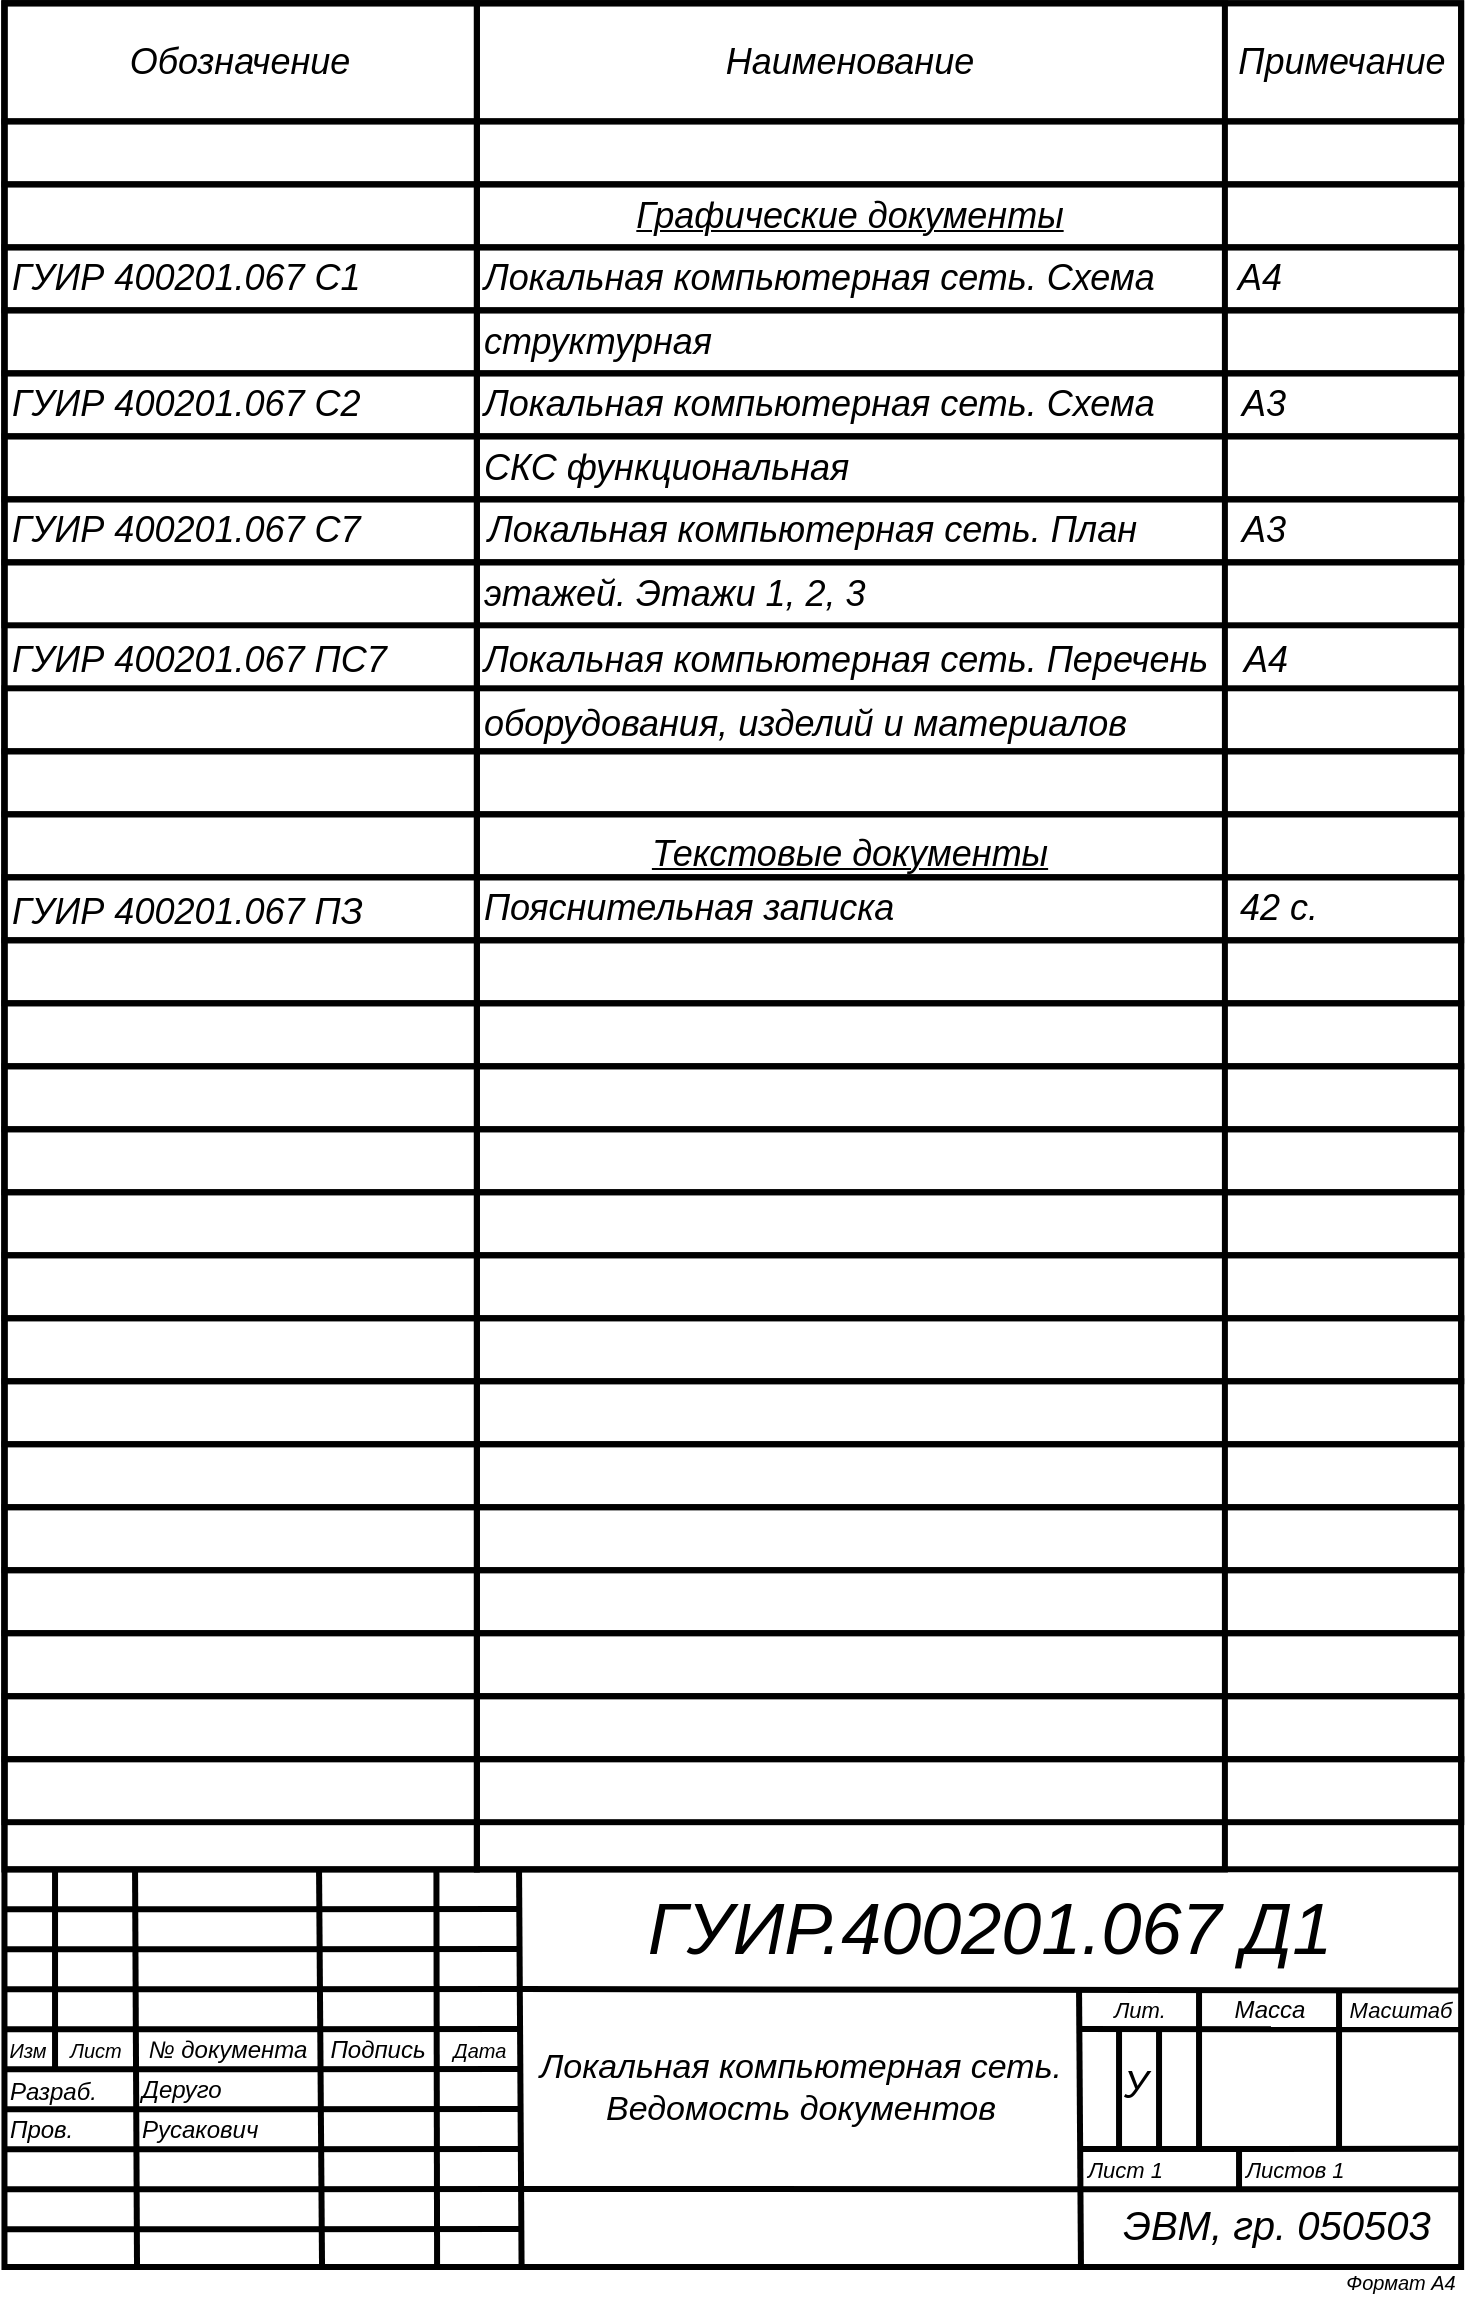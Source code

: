 <mxfile version="13.9.9" type="device"><diagram name="Страница-1" id="9ZK7H20Buo-pky_GDX6x"><mxGraphModel dx="1551" dy="1337" grid="1" gridSize="3.937" guides="1" tooltips="1" connect="1" arrows="1" fold="1" page="1" pageScale="1" pageWidth="827" pageHeight="1169" math="0" shadow="0"><root><mxCell id="0"/><mxCell id="1" parent="0"/><mxCell id="XLNaXWhAVcn3HcXi8B0T-94" value="" style="rounded=0;whiteSpace=wrap;html=1;fillColor=none;strokeWidth=3;" parent="1" vertex="1"><mxGeometry x="77.22" y="19.62" width="236.22" height="933.13" as="geometry"/></mxCell><mxCell id="XLNaXWhAVcn3HcXi8B0T-95" value="" style="rounded=0;whiteSpace=wrap;html=1;fillColor=none;strokeWidth=3;" parent="1" vertex="1"><mxGeometry x="313.437" y="19.617" width="374.015" height="933.13" as="geometry"/></mxCell><mxCell id="CmE3m-4nnNx_mhcRcaip-64" value="" style="rounded=0;whiteSpace=wrap;html=1;strokeWidth=3;fillColor=none;container=0;" parent="1" vertex="1"><mxGeometry x="77.23" y="19.62" width="728.34" height="1131.88" as="geometry"/></mxCell><mxCell id="CmE3m-4nnNx_mhcRcaip-65" style="vsdxID=165;edgeStyle=none;startArrow=none;endArrow=none;startSize=5;endSize=5;strokeWidth=3;strokeColor=#000000;spacingTop=-1;spacingBottom=-1;spacingLeft=-1;spacingRight=-1;verticalAlign=middle;html=1;labelBackgroundColor=#ffffff;rounded=0;" parent="1" edge="1"><mxGeometry relative="1" as="geometry"><Array as="points"/><mxPoint x="102.52" y="952.52" as="sourcePoint"/><mxPoint x="102.52" y="1052.52" as="targetPoint"/></mxGeometry></mxCell><mxCell id="CmE3m-4nnNx_mhcRcaip-66" style="vsdxID=163;edgeStyle=none;startArrow=none;endArrow=none;startSize=5;endSize=5;strokeColor=#000000;spacingTop=-1;spacingBottom=-1;spacingLeft=-1;spacingRight=-1;verticalAlign=middle;html=1;labelBackgroundColor=#ffffff;rounded=0;strokeWidth=3;" parent="1" edge="1"><mxGeometry relative="1" as="geometry"><mxPoint as="offset"/><Array as="points"/><mxPoint x="76.79" y="1132.64" as="sourcePoint"/><mxPoint x="334.52" y="1132.52" as="targetPoint"/></mxGeometry></mxCell><mxCell id="CmE3m-4nnNx_mhcRcaip-67" style="vsdxID=162;edgeStyle=none;startArrow=none;endArrow=none;startSize=5;endSize=5;strokeColor=#000000;spacingTop=-1;spacingBottom=-1;spacingLeft=-1;spacingRight=-1;verticalAlign=middle;html=1;labelBackgroundColor=#ffffff;rounded=0;strokeWidth=3;" parent="1" edge="1"><mxGeometry relative="1" as="geometry"><mxPoint as="offset"/><Array as="points"/><mxPoint x="76.79" y="1112.64" as="sourcePoint"/><mxPoint x="335.52" y="1112.52" as="targetPoint"/></mxGeometry></mxCell><mxCell id="CmE3m-4nnNx_mhcRcaip-68" style="vsdxID=161;edgeStyle=none;startArrow=none;endArrow=none;startSize=5;endSize=5;strokeColor=#000000;spacingTop=-1;spacingBottom=-1;spacingLeft=-1;spacingRight=-1;verticalAlign=middle;html=1;labelBackgroundColor=#ffffff;rounded=0;strokeWidth=3;" parent="1" edge="1"><mxGeometry relative="1" as="geometry"><mxPoint as="offset"/><Array as="points"/><mxPoint x="76.79" y="1092.64" as="sourcePoint"/><mxPoint x="334.52" y="1092.52" as="targetPoint"/></mxGeometry></mxCell><mxCell id="CmE3m-4nnNx_mhcRcaip-69" style="vsdxID=160;edgeStyle=none;startArrow=none;endArrow=none;startSize=5;endSize=5;strokeColor=#000000;spacingTop=-1;spacingBottom=-1;spacingLeft=-1;spacingRight=-1;verticalAlign=middle;html=1;labelBackgroundColor=#ffffff;rounded=0;strokeWidth=3;" parent="1" edge="1"><mxGeometry relative="1" as="geometry"><mxPoint as="offset"/><Array as="points"/><mxPoint x="76.79" y="1072.64" as="sourcePoint"/><mxPoint x="334.52" y="1072.52" as="targetPoint"/></mxGeometry></mxCell><mxCell id="CmE3m-4nnNx_mhcRcaip-70" style="vsdxID=159;edgeStyle=none;startArrow=none;endArrow=none;startSize=5;endSize=5;strokeWidth=3;strokeColor=#000000;spacingTop=-1;spacingBottom=-1;spacingLeft=-1;spacingRight=-1;verticalAlign=middle;html=1;labelBackgroundColor=#ffffff;rounded=0;" parent="1" edge="1"><mxGeometry relative="1" as="geometry"><mxPoint as="offset"/><Array as="points"/><mxPoint x="76.79" y="1052.64" as="sourcePoint"/><mxPoint x="334.52" y="1052.52" as="targetPoint"/></mxGeometry></mxCell><mxCell id="CmE3m-4nnNx_mhcRcaip-71" style="vsdxID=158;edgeStyle=none;startArrow=none;endArrow=none;startSize=5;endSize=5;strokeWidth=3;strokeColor=#000000;spacingTop=-1;spacingBottom=-1;spacingLeft=-1;spacingRight=-1;verticalAlign=middle;html=1;labelBackgroundColor=#ffffff;rounded=0;" parent="1" edge="1"><mxGeometry relative="1" as="geometry"><mxPoint as="offset"/><Array as="points"/><mxPoint x="76.79" y="1032.64" as="sourcePoint"/><mxPoint x="334.52" y="1032.52" as="targetPoint"/></mxGeometry></mxCell><mxCell id="CmE3m-4nnNx_mhcRcaip-72" style="vsdxID=157;edgeStyle=none;startArrow=none;endArrow=none;startSize=5;endSize=5;strokeColor=#000000;spacingTop=-1;spacingBottom=-1;spacingLeft=-1;spacingRight=-1;verticalAlign=middle;html=1;labelBackgroundColor=#ffffff;rounded=0;strokeWidth=3;" parent="1" edge="1"><mxGeometry relative="1" as="geometry"><mxPoint as="offset"/><Array as="points"/><mxPoint x="76.79" y="1012.64" as="sourcePoint"/><mxPoint x="334.52" y="1012.52" as="targetPoint"/></mxGeometry></mxCell><mxCell id="CmE3m-4nnNx_mhcRcaip-73" style="vsdxID=156;edgeStyle=none;startArrow=none;endArrow=none;startSize=5;endSize=5;strokeColor=#000000;spacingTop=-1;spacingBottom=-1;spacingLeft=-1;spacingRight=-1;verticalAlign=middle;html=1;labelBackgroundColor=#ffffff;rounded=0;strokeWidth=3;" parent="1" edge="1"><mxGeometry relative="1" as="geometry"><mxPoint as="offset"/><Array as="points"/><mxPoint x="76.79" y="992.64" as="sourcePoint"/><mxPoint x="334.52" y="992.52" as="targetPoint"/></mxGeometry></mxCell><mxCell id="CmE3m-4nnNx_mhcRcaip-74" style="vsdxID=155;edgeStyle=none;startArrow=none;endArrow=none;startSize=5;endSize=5;strokeColor=#000000;spacingTop=-1;spacingBottom=-1;spacingLeft=-1;spacingRight=-1;verticalAlign=middle;html=1;labelBackgroundColor=#ffffff;rounded=0;strokeWidth=3;" parent="1" edge="1"><mxGeometry relative="1" as="geometry"><mxPoint as="offset"/><Array as="points"/><mxPoint x="76.79" y="972.64" as="sourcePoint"/><mxPoint x="334.52" y="972.52" as="targetPoint"/></mxGeometry></mxCell><mxCell id="CmE3m-4nnNx_mhcRcaip-75" style="vsdxID=154;edgeStyle=none;startArrow=none;endArrow=none;startSize=5;endSize=5;strokeWidth=3;strokeColor=#000000;spacingTop=-1;spacingBottom=-1;spacingLeft=-1;spacingRight=-1;verticalAlign=middle;html=1;labelBackgroundColor=#ffffff;rounded=0;entryX=0.091;entryY=1;entryDx=0;entryDy=0;entryPerimeter=0;" parent="1" target="CmE3m-4nnNx_mhcRcaip-64" edge="1"><mxGeometry relative="1" as="geometry"><Array as="points"/><mxPoint x="142.52" y="952.52" as="sourcePoint"/><mxPoint x="142.79" y="1157.64" as="targetPoint"/></mxGeometry></mxCell><mxCell id="CmE3m-4nnNx_mhcRcaip-76" style="vsdxID=153;edgeStyle=none;startArrow=none;endArrow=none;startSize=5;endSize=5;strokeWidth=3;strokeColor=#000000;spacingTop=-1;spacingBottom=-1;spacingLeft=-1;spacingRight=-1;verticalAlign=middle;html=1;labelBackgroundColor=#ffffff;rounded=0;entryX=0.218;entryY=0.999;entryDx=0;entryDy=0;entryPerimeter=0;" parent="1" target="CmE3m-4nnNx_mhcRcaip-64" edge="1"><mxGeometry relative="1" as="geometry"><Array as="points"/><mxPoint x="234.52" y="952.52" as="sourcePoint"/><mxPoint x="234.79" y="1154.64" as="targetPoint"/></mxGeometry></mxCell><mxCell id="CmE3m-4nnNx_mhcRcaip-77" style="vsdxID=152;edgeStyle=none;startArrow=none;endArrow=none;startSize=5;endSize=5;strokeWidth=3;strokeColor=#000000;spacingTop=-1;spacingBottom=-1;spacingLeft=-1;spacingRight=-1;verticalAlign=middle;html=1;labelBackgroundColor=#ffffff;rounded=0;entryX=0.297;entryY=1;entryDx=0;entryDy=0;entryPerimeter=0;" parent="1" target="CmE3m-4nnNx_mhcRcaip-64" edge="1"><mxGeometry relative="1" as="geometry"><Array as="points"/><mxPoint x="293.2" y="952.52" as="sourcePoint"/><mxPoint x="292.79" y="1157.64" as="targetPoint"/></mxGeometry></mxCell><mxCell id="CmE3m-4nnNx_mhcRcaip-78" style="vsdxID=151;edgeStyle=none;startArrow=none;endArrow=none;startSize=5;endSize=5;strokeWidth=3;strokeColor=#000000;spacingTop=-1;spacingBottom=-1;spacingLeft=-1;spacingRight=-1;verticalAlign=middle;html=1;labelBackgroundColor=#ffffff;rounded=0;" parent="1" edge="1"><mxGeometry relative="1" as="geometry"><Array as="points"/><mxPoint x="744.52" y="1012.52" as="sourcePoint"/><mxPoint x="744.52" y="1092.52" as="targetPoint"/></mxGeometry></mxCell><mxCell id="CmE3m-4nnNx_mhcRcaip-79" style="vsdxID=150;edgeStyle=none;startArrow=none;endArrow=none;startSize=5;endSize=5;strokeWidth=3;strokeColor=#000000;spacingTop=-1;spacingBottom=-1;spacingLeft=-1;spacingRight=-1;verticalAlign=middle;html=1;labelBackgroundColor=#ffffff;rounded=0;" parent="1" edge="1"><mxGeometry relative="1" as="geometry"><Array as="points"/><mxPoint x="694.52" y="1092.52" as="sourcePoint"/><mxPoint x="694.52" y="1112.52" as="targetPoint"/></mxGeometry></mxCell><mxCell id="CmE3m-4nnNx_mhcRcaip-80" style="vsdxID=149;edgeStyle=none;startArrow=none;endArrow=none;startSize=5;endSize=5;strokeColor=#000000;spacingTop=-1;spacingBottom=-1;spacingLeft=-1;spacingRight=-1;verticalAlign=middle;html=1;labelBackgroundColor=#ffffff;rounded=0;strokeWidth=3;" parent="1" edge="1"><mxGeometry relative="1" as="geometry"><Array as="points"/><mxPoint x="654.52" y="1032.52" as="sourcePoint"/><mxPoint x="654.52" y="1092.52" as="targetPoint"/></mxGeometry></mxCell><mxCell id="CmE3m-4nnNx_mhcRcaip-81" style="vsdxID=148;edgeStyle=none;startArrow=none;endArrow=none;startSize=5;endSize=5;strokeColor=#000000;spacingTop=-1;spacingBottom=-1;spacingLeft=-1;spacingRight=-1;verticalAlign=middle;html=1;labelBackgroundColor=#ffffff;rounded=0;strokeWidth=3;" parent="1" edge="1"><mxGeometry relative="1" as="geometry"><Array as="points"/><mxPoint x="634.52" y="1032.52" as="sourcePoint"/><mxPoint x="634.52" y="1092.52" as="targetPoint"/></mxGeometry></mxCell><mxCell id="CmE3m-4nnNx_mhcRcaip-82" style="vsdxID=147;edgeStyle=none;startArrow=none;endArrow=none;startSize=5;endSize=5;strokeWidth=3;strokeColor=#000000;spacingTop=-1;spacingBottom=-1;spacingLeft=-1;spacingRight=-1;verticalAlign=middle;html=1;labelBackgroundColor=#ffffff;rounded=0;" parent="1" edge="1"><mxGeometry relative="1" as="geometry"><Array as="points"/><mxPoint x="674.52" y="1012.52" as="sourcePoint"/><mxPoint x="674.52" y="1092.52" as="targetPoint"/></mxGeometry></mxCell><mxCell id="CmE3m-4nnNx_mhcRcaip-83" style="vsdxID=146;edgeStyle=none;startArrow=none;endArrow=none;startSize=5;endSize=5;strokeWidth=3;strokeColor=#000000;spacingTop=-1;spacingBottom=-1;spacingLeft=-1;spacingRight=-1;verticalAlign=middle;html=1;labelBackgroundColor=#ffffff;rounded=0;entryX=0.929;entryY=-0.131;entryDx=0;entryDy=0;entryPerimeter=0;" parent="1" target="CmE3m-4nnNx_mhcRcaip-98" edge="1"><mxGeometry relative="1" as="geometry"><mxPoint as="offset"/><Array as="points"/><mxPoint x="614.52" y="1092.52" as="sourcePoint"/><mxPoint x="814.52" y="1092.52" as="targetPoint"/></mxGeometry></mxCell><mxCell id="CmE3m-4nnNx_mhcRcaip-84" style="vsdxID=145;edgeStyle=none;startArrow=none;endArrow=none;startSize=5;endSize=5;strokeWidth=3;strokeColor=#000000;spacingTop=-1;spacingBottom=-1;spacingLeft=-1;spacingRight=-1;verticalAlign=middle;html=1;labelBackgroundColor=#ffffff;rounded=0;" parent="1" edge="1"><mxGeometry relative="1" as="geometry"><mxPoint as="offset"/><Array as="points"/><mxPoint x="614.52" y="1032.52" as="sourcePoint"/><mxPoint x="804.79" y="1032.64" as="targetPoint"/></mxGeometry></mxCell><mxCell id="CmE3m-4nnNx_mhcRcaip-85" style="vsdxID=144;edgeStyle=none;startArrow=none;endArrow=none;startSize=5;endSize=5;strokeWidth=3;strokeColor=#000000;spacingTop=-1;spacingBottom=-1;spacingLeft=-1;spacingRight=-1;verticalAlign=middle;html=1;labelBackgroundColor=#ffffff;rounded=0;entryX=0.739;entryY=0.999;entryDx=0;entryDy=0;entryPerimeter=0;" parent="1" target="CmE3m-4nnNx_mhcRcaip-64" edge="1"><mxGeometry relative="1" as="geometry"><Array as="points"/><mxPoint x="614.52" y="1012.52" as="sourcePoint"/><mxPoint x="614.79" y="1157.64" as="targetPoint"/></mxGeometry></mxCell><mxCell id="CmE3m-4nnNx_mhcRcaip-86" style="vsdxID=143;edgeStyle=none;startArrow=none;endArrow=none;startSize=5;endSize=5;strokeWidth=3;strokeColor=#000000;spacingTop=-1;spacingBottom=-1;spacingLeft=-1;spacingRight=-1;verticalAlign=middle;html=1;labelBackgroundColor=#ffffff;rounded=0;" parent="1" edge="1"><mxGeometry relative="1" as="geometry"><Array as="points"/><mxPoint x="804.79" y="1112.64" as="sourcePoint"/><mxPoint x="335.52" y="1112.52" as="targetPoint"/></mxGeometry></mxCell><mxCell id="CmE3m-4nnNx_mhcRcaip-87" style="vsdxID=142;edgeStyle=none;startArrow=none;endArrow=none;startSize=5;endSize=5;strokeWidth=3;strokeColor=#000000;spacingTop=-1;spacingBottom=-1;spacingLeft=-1;spacingRight=-1;verticalAlign=middle;html=1;labelBackgroundColor=#ffffff;rounded=0;entryX=0.355;entryY=1;entryDx=0;entryDy=0;entryPerimeter=0;" parent="1" target="CmE3m-4nnNx_mhcRcaip-64" edge="1"><mxGeometry relative="1" as="geometry"><Array as="points"/><mxPoint x="334.52" y="952.52" as="sourcePoint"/><mxPoint x="334.79" y="1157.64" as="targetPoint"/></mxGeometry></mxCell><mxCell id="CmE3m-4nnNx_mhcRcaip-88" style="vsdxID=141;edgeStyle=none;startArrow=none;endArrow=none;startSize=5;endSize=5;strokeWidth=3;strokeColor=#000000;spacingTop=-1;spacingBottom=-1;spacingLeft=-1;spacingRight=-1;verticalAlign=middle;html=1;labelBackgroundColor=#ffffff;rounded=0;exitX=0.998;exitY=1.028;exitDx=0;exitDy=0;exitPerimeter=0;" parent="1" edge="1"><mxGeometry relative="1" as="geometry"><Array as="points"/><mxPoint x="804.93" y="1013.234" as="sourcePoint"/><mxPoint x="335.52" y="1012.52" as="targetPoint"/></mxGeometry></mxCell><mxCell id="CmE3m-4nnNx_mhcRcaip-89" value="&lt;font face=&quot;Arial&quot; style=&quot;color: rgb(0, 0, 0); direction: ltr; letter-spacing: 0px; line-height: 120%; opacity: 1;&quot;&gt;&lt;i&gt;&lt;font style=&quot;font-size: 10px&quot;&gt;Изм&lt;/font&gt;&lt;/i&gt;&lt;/font&gt;" style="verticalAlign=middle;align=center;vsdxID=166;fillColor=none;gradientColor=none;shape=stencil(nZBLDoAgDERP0z3SIyjew0SURgSD+Lu9kMZoXLhwN9O+tukAlrNpJg1SzDH4QW/URgNYgZTkjA4UkwJUgGXng+6DX1zLfmoymdXo17xh5zmRJ6Q42BWCfc2oJfdAr+Yv+AP9Cb7OJ3H/2JG1HNGz/84klThPVCc=);strokeColor=none;strokeWidth=3;spacingTop=-1;spacingBottom=-1;spacingLeft=-1;spacingRight=-1;labelBackgroundColor=none;rounded=0;html=1;whiteSpace=wrap;" parent="1" vertex="1"><mxGeometry x="78.74" y="1034.57" width="19.69" height="16" as="geometry"/></mxCell><mxCell id="CmE3m-4nnNx_mhcRcaip-90" value="&lt;font face=&quot;Arial&quot; style=&quot;color: rgb(0, 0, 0); direction: ltr; letter-spacing: 0px; line-height: 120%; opacity: 1;&quot;&gt;&lt;i&gt;&lt;font style=&quot;font-size: 10px&quot;&gt;Лист&lt;/font&gt;&lt;br&gt;&lt;/i&gt;&lt;/font&gt;" style="verticalAlign=middle;align=center;vsdxID=167;fillColor=none;gradientColor=none;shape=stencil(nZBLDoAgDERP0z3SIyjew0SURgSD+Lu9kMZoXLhwN9O+tukAlrNpJg1SzDH4QW/URgNYgZTkjA4UkwJUgGXng+6DX1zLfmoymdXo17xh5zmRJ6Q42BWCfc2oJfdAr+Yv+AP9Cb7OJ3H/2JG1HNGz/84klThPVCc=);strokeColor=none;strokeWidth=3;spacingTop=-1;spacingBottom=-1;spacingLeft=-1;spacingRight=-1;labelBackgroundColor=none;rounded=0;html=1;whiteSpace=wrap;" parent="1" vertex="1"><mxGeometry x="104.52" y="1034.52" width="36" height="16" as="geometry"/></mxCell><mxCell id="CmE3m-4nnNx_mhcRcaip-91" value="&lt;font style=&quot;font-family: Arial; color: rgb(0, 0, 0); direction: ltr; letter-spacing: 0px; line-height: 120%; opacity: 1; font-size: 12px;&quot;&gt;&lt;i&gt;№ документа&lt;br&gt;&lt;/i&gt;&lt;/font&gt;" style="verticalAlign=middle;align=center;vsdxID=168;fillColor=none;gradientColor=none;shape=stencil(nZBLDoAgDERP0z3SIyjew0SURgSD+Lu9kMZoXLhwN9O+tukAlrNpJg1SzDH4QW/URgNYgZTkjA4UkwJUgGXng+6DX1zLfmoymdXo17xh5zmRJ6Q42BWCfc2oJfdAr+Yv+AP9Cb7OJ3H/2JG1HNGz/84klThPVCc=);strokeColor=none;strokeWidth=3;spacingTop=-1;spacingBottom=-1;spacingLeft=-1;spacingRight=-1;labelBackgroundColor=none;rounded=0;html=1;whiteSpace=wrap;" parent="1" vertex="1"><mxGeometry x="144.52" y="1034.52" width="87.76" height="16" as="geometry"/></mxCell><mxCell id="CmE3m-4nnNx_mhcRcaip-92" value="&lt;font style=&quot;font-family: Arial; color: rgb(0, 0, 0); direction: ltr; letter-spacing: 0px; line-height: 120%; opacity: 1; font-size: 12px;&quot;&gt;&lt;i&gt;Подпись&lt;br&gt;&lt;/i&gt;&lt;/font&gt;" style="verticalAlign=middle;align=center;vsdxID=169;fillColor=none;gradientColor=none;shape=stencil(nZBLDoAgDERP0z3SIyjew0SURgSD+Lu9kMZoXLhwN9O+tukAlrNpJg1SzDH4QW/URgNYgZTkjA4UkwJUgGXng+6DX1zLfmoymdXo17xh5zmRJ6Q42BWCfc2oJfdAr+Yv+AP9Cb7OJ3H/2JG1HNGz/84klThPVCc=);strokeColor=none;strokeWidth=3;spacingTop=-1;spacingBottom=-1;spacingLeft=-1;spacingRight=-1;labelBackgroundColor=none;rounded=0;html=1;whiteSpace=wrap;" parent="1" vertex="1"><mxGeometry x="235.52" y="1034.52" width="56" height="16" as="geometry"/></mxCell><mxCell id="CmE3m-4nnNx_mhcRcaip-93" value="&lt;div align=&quot;center&quot;&gt;&lt;font face=&quot;Arial&quot; style=&quot;color: rgb(0, 0, 0); direction: ltr; letter-spacing: 0px; line-height: 120%; opacity: 1;&quot;&gt;&lt;i&gt;&lt;font style=&quot;font-size: 10px&quot;&gt;Дата&lt;/font&gt;&lt;/i&gt;&lt;/font&gt;&lt;font face=&quot;Arial&quot;&gt;&lt;br&gt;&lt;/font&gt;&lt;/div&gt;" style="verticalAlign=middle;align=center;vsdxID=170;fillColor=none;gradientColor=none;shape=stencil(nZBLDoAgDERP0z3SIyjew0SURgSD+Lu9kMZoXLhwN9O+tukAlrNpJg1SzDH4QW/URgNYgZTkjA4UkwJUgGXng+6DX1zLfmoymdXo17xh5zmRJ6Q42BWCfc2oJfdAr+Yv+AP9Cb7OJ3H/2JG1HNGz/84klThPVCc=);strokeColor=none;strokeWidth=3;spacingTop=-1;spacingBottom=-1;spacingLeft=-1;spacingRight=-1;labelBackgroundColor=none;rounded=0;html=1;whiteSpace=wrap;" parent="1" vertex="1"><mxGeometry x="294.52" y="1034.52" width="40.13" height="16" as="geometry"/></mxCell><mxCell id="CmE3m-4nnNx_mhcRcaip-94" value="&lt;p style=&quot;align:center;margin-left:0;margin-right:0;margin-top:0px;margin-bottom:0px;text-indent:0;valign:middle;direction:ltr;&quot;&gt;&lt;font face=&quot;Arial&quot; style=&quot;font-size: 11px; color: rgb(0, 0, 0); direction: ltr; letter-spacing: 0px; line-height: 120%; opacity: 1;&quot;&gt;&lt;i&gt;Лит&lt;/i&gt;&lt;/font&gt;&lt;font face=&quot;Arial&quot; style=&quot;font-size: 11px; color: rgb(0, 0, 0); direction: ltr; letter-spacing: 0px; line-height: 120%; opacity: 1;&quot;&gt;&lt;i&gt;.&lt;br&gt;&lt;/i&gt;&lt;/font&gt;&lt;/p&gt;" style="verticalAlign=middle;align=center;vsdxID=171;fillColor=none;gradientColor=none;shape=stencil(nZBLDoAgDERP0z3SIyjew0SURgSD+Lu9kMZoXLhwN9O+tukAlrNpJg1SzDH4QW/URgNYgZTkjA4UkwJUgGXng+6DX1zLfmoymdXo17xh5zmRJ6Q42BWCfc2oJfdAr+Yv+AP9Cb7OJ3H/2JG1HNGz/84klThPVCc=);strokeColor=none;strokeWidth=3;spacingTop=-1;spacingBottom=-1;spacingLeft=-1;spacingRight=-1;labelBackgroundColor=none;rounded=0;html=1;whiteSpace=wrap;" parent="1" vertex="1"><mxGeometry x="616.52" y="1014.52" width="56" height="16" as="geometry"/></mxCell><mxCell id="CmE3m-4nnNx_mhcRcaip-95" value="&lt;font face=&quot;Arial&quot; style=&quot;color: rgb(0, 0, 0); direction: ltr; letter-spacing: 0px; line-height: 120%; opacity: 1; font-size: 12px;&quot;&gt;&lt;i&gt;Масса&lt;br&gt;&lt;/i&gt;&lt;/font&gt;" style="verticalAlign=middle;align=center;vsdxID=172;fillColor=none;gradientColor=none;shape=stencil(nZBLDoAgDERP0z3SIyjew0SURgSD+Lu9kMZoXLhwN9O+tukAlrNpJg1SzDH4QW/URgNYgZTkjA4UkwJUgGXng+6DX1zLfmoymdXo17xh5zmRJ6Q42BWCfc2oJfdAr+Yv+AP9Cb7OJ3H/2JG1HNGz/84klThPVCc=);strokeColor=none;strokeWidth=3;spacingTop=-1;spacingBottom=-1;spacingLeft=-1;spacingRight=-1;labelBackgroundColor=none;rounded=0;html=1;whiteSpace=wrap;" parent="1" vertex="1"><mxGeometry x="676.52" y="1014.52" width="66" height="16" as="geometry"/></mxCell><mxCell id="CmE3m-4nnNx_mhcRcaip-96" value="&lt;font style=&quot;font-family: Arial; color: rgb(0, 0, 0); direction: ltr; letter-spacing: 0px; line-height: 120%; opacity: 1; font-size: 11px;&quot;&gt;&lt;i&gt;Масштаб&lt;br&gt;&lt;/i&gt;&lt;/font&gt;" style="verticalAlign=middle;align=center;vsdxID=173;fillColor=none;gradientColor=none;shape=stencil(nZBLDoAgDERP0z3SIyjew0SURgSD+Lu9kMZoXLhwN9O+tukAlrNpJg1SzDH4QW/URgNYgZTkjA4UkwJUgGXng+6DX1zLfmoymdXo17xh5zmRJ6Q42BWCfc2oJfdAr+Yv+AP9Cb7OJ3H/2JG1HNGz/84klThPVCc=);strokeColor=none;strokeWidth=3;spacingTop=-1;spacingBottom=-1;spacingLeft=-1;spacingRight=-1;labelBackgroundColor=none;rounded=0;html=1;whiteSpace=wrap;" parent="1" vertex="1"><mxGeometry x="746.52" y="1014.52" width="56.63" height="16" as="geometry"/></mxCell><mxCell id="CmE3m-4nnNx_mhcRcaip-97" value="&lt;p style=&quot;margin-left: 0 ; margin-right: 0 ; margin-top: 0px ; margin-bottom: 0px ; text-indent: 0 ; direction: ltr&quot;&gt;&lt;font face=&quot;Arial&quot; style=&quot;font-size: 11px; color: rgb(0, 0, 0); direction: ltr; letter-spacing: 0px; line-height: 120%; opacity: 1;&quot;&gt;&lt;i&gt;Лист 1&lt;/i&gt;&lt;/font&gt;&lt;font face=&quot;Arial&quot; style=&quot;font-size: 11px; color: rgb(0, 0, 0); direction: ltr; letter-spacing: 0px; line-height: 120%; opacity: 1;&quot;&gt;&lt;i&gt;&amp;nbsp;&lt;br&gt;&lt;/i&gt;&lt;/font&gt;&lt;/p&gt;" style="verticalAlign=middle;align=left;vsdxID=174;fillColor=none;gradientColor=none;shape=stencil(nZBLDoAgDERP0z3SIyjew0SURgSD+Lu9kMZoXLhwN9O+tukAlrNpJg1SzDH4QW/URgNYgZTkjA4UkwJUgGXng+6DX1zLfmoymdXo17xh5zmRJ6Q42BWCfc2oJfdAr+Yv+AP9Cb7OJ3H/2JG1HNGz/84klThPVCc=);strokeColor=none;strokeWidth=3;spacingTop=-1;spacingBottom=-1;spacingLeft=-1;spacingRight=-1;labelBackgroundColor=none;rounded=0;html=1;whiteSpace=wrap;" parent="1" vertex="1"><mxGeometry x="618.11" y="1094.52" width="74.8" height="16" as="geometry"/></mxCell><mxCell id="CmE3m-4nnNx_mhcRcaip-98" value="&lt;p style=&quot;align:left;margin-left:0;margin-right:0;margin-top:0px;margin-bottom:0px;text-indent:0;valign:middle;direction:ltr;&quot;&gt;&lt;font face=&quot;Arial&quot; style=&quot;font-size: 11px; color: rgb(0, 0, 0); direction: ltr; letter-spacing: 0px; line-height: 120%; opacity: 1;&quot;&gt;&lt;i&gt;Листов             1&lt;/i&gt;&lt;/font&gt;&lt;font face=&quot;Arial&quot; style=&quot;font-size: 11px; color: rgb(0, 0, 0); direction: ltr; letter-spacing: 0px; line-height: 120%; opacity: 1;&quot;&gt;&lt;i&gt;&lt;br&gt;&lt;/i&gt;&lt;/font&gt;&lt;/p&gt;" style="verticalAlign=middle;align=left;vsdxID=175;fillColor=none;gradientColor=none;shape=stencil(nZBLDoAgDERP0z3SIyjew0SURgSD+Lu9kMZoXLhwN9O+tukAlrNpJg1SzDH4QW/URgNYgZTkjA4UkwJUgGXng+6DX1zLfmoymdXo17xh5zmRJ6Q42BWCfc2oJfdAr+Yv+AP9Cb7OJ3H/2JG1HNGz/84klThPVCc=);strokeColor=none;strokeWidth=3;spacingTop=-1;spacingBottom=-1;spacingLeft=-1;spacingRight=-1;labelBackgroundColor=none;rounded=0;html=1;whiteSpace=wrap;" parent="1" vertex="1"><mxGeometry x="696.52" y="1094.52" width="116" height="16" as="geometry"/></mxCell><mxCell id="CmE3m-4nnNx_mhcRcaip-99" value="&lt;font face=&quot;Arial&quot;&gt;&lt;i&gt;Деруго&lt;/i&gt;&lt;/font&gt;" style="verticalAlign=middle;align=left;vsdxID=176;fillColor=none;gradientColor=none;shape=stencil(nZBLDoAgDERP0z3SIyjew0SURgSD+Lu9kMZoXLhwN9O+tukAlrNpJg1SzDH4QW/URgNYgZTkjA4UkwJUgGXng+6DX1zLfmoymdXo17xh5zmRJ6Q42BWCfc2oJfdAr+Yv+AP9Cb7OJ3H/2JG1HNGz/84klThPVCc=);strokeColor=none;strokeWidth=3;spacingTop=-1;spacingBottom=-1;spacingLeft=-1;spacingRight=-1;labelBackgroundColor=none;rounded=0;html=1;whiteSpace=wrap;" parent="1" vertex="1"><mxGeometry x="144.52" y="1055.12" width="87.76" height="15.74" as="geometry"/></mxCell><mxCell id="CmE3m-4nnNx_mhcRcaip-100" value="&lt;p align=&quot;left&quot; style=&quot;margin: 0px; text-indent: 0px; direction: ltr; font-size: 13px;&quot;&gt;&lt;font face=&quot;Arial&quot; style=&quot;color: rgb(0, 0, 0); direction: ltr; letter-spacing: 0px; line-height: 120%; opacity: 1; font-size: 12px;&quot;&gt;&lt;i&gt;Пров.&lt;br&gt;&lt;/i&gt;&lt;/font&gt;&lt;/p&gt;" style="verticalAlign=middle;align=left;vsdxID=177;fillColor=none;gradientColor=none;shape=stencil(nZBLDoAgDERP0z3SIyjew0SURgSD+Lu9kMZoXLhwN9O+tukAlrNpJg1SzDH4QW/URgNYgZTkjA4UkwJUgGXng+6DX1zLfmoymdXo17xh5zmRJ6Q42BWCfc2oJfdAr+Yv+AP9Cb7OJ3H/2JG1HNGz/84klThPVCc=);strokeColor=none;strokeWidth=3;spacingTop=-1;spacingBottom=-1;spacingLeft=-1;spacingRight=-1;labelBackgroundColor=none;rounded=0;html=1;whiteSpace=wrap;" parent="1" vertex="1"><mxGeometry x="78.74" y="1070.02" width="62.99" height="23" as="geometry"/></mxCell><mxCell id="CmE3m-4nnNx_mhcRcaip-101" value="&lt;p align=&quot;left&quot; style=&quot;margin: 0px; text-indent: 0px; direction: ltr; font-size: 13px;&quot;&gt;&lt;font face=&quot;Arial&quot; style=&quot;color: rgb(0, 0, 0); direction: ltr; letter-spacing: 0px; line-height: 120%; opacity: 1; font-size: 12px;&quot;&gt;&lt;i&gt;&lt;font style=&quot;font-size: 12px;&quot;&gt;Разраб.&lt;/font&gt;&lt;br&gt;&lt;/i&gt;&lt;/font&gt;&lt;/p&gt;" style="verticalAlign=middle;align=left;vsdxID=178;fillColor=none;gradientColor=none;shape=stencil(nZBLDoAgDERP0z3SIyjew0SURgSD+Lu9kMZoXLhwN9O+tukAlrNpJg1SzDH4QW/URgNYgZTkjA4UkwJUgGXng+6DX1zLfmoymdXo17xh5zmRJ6Q42BWCfc2oJfdAr+Yv+AP9Cb7OJ3H/2JG1HNGz/84klThPVCc=);strokeColor=none;strokeWidth=3;spacingTop=-1;spacingBottom=-1;spacingLeft=-1;spacingRight=-1;labelBackgroundColor=none;rounded=0;html=1;whiteSpace=wrap;" parent="1" vertex="1"><mxGeometry x="78.74" y="1054.52" width="62.99" height="17" as="geometry"/></mxCell><mxCell id="CmE3m-4nnNx_mhcRcaip-102" value="&lt;font face=&quot;Arial&quot;&gt;&lt;i&gt;Русакович&lt;/i&gt;&lt;/font&gt;" style="verticalAlign=middle;align=left;vsdxID=179;fillColor=none;gradientColor=none;shape=stencil(nZBLDoAgDERP0z3SIyjew0SURgSD+Lu9kMZoXLhwN9O+tukAlrNpJg1SzDH4QW/URgNYgZTkjA4UkwJUgGXng+6DX1zLfmoymdXo17xh5zmRJ6Q42BWCfc2oJfdAr+Yv+AP9Cb7OJ3H/2JG1HNGz/84klThPVCc=);strokeColor=none;strokeWidth=3;spacingTop=-1;spacingBottom=-1;spacingLeft=-1;spacingRight=-1;labelBackgroundColor=none;rounded=0;html=1;whiteSpace=wrap;" parent="1" vertex="1"><mxGeometry x="144.52" y="1074.8" width="87.76" height="16.72" as="geometry"/></mxCell><mxCell id="CmE3m-4nnNx_mhcRcaip-103" value="&lt;p style=&quot;margin-left: 0 ; margin-right: 0 ; margin-top: 0px ; margin-bottom: 0px ; text-indent: 0 ; direction: ltr&quot;&gt;&lt;i&gt;&lt;font face=&quot;Arial&quot; style=&quot;color: rgb(0, 0, 0); direction: ltr; letter-spacing: 0px; line-height: 120%; opacity: 1;&quot; size=&quot;1&quot;&gt;&lt;span style=&quot;font-size: 20px&quot;&gt;ЭВМ, гр. 050503&lt;/span&gt;&lt;/font&gt;&lt;font face=&quot;Arial&quot; style=&quot;font-size: 19px; color: rgb(0, 0, 0); direction: ltr; letter-spacing: 0px; line-height: 120%; opacity: 1;&quot;&gt;&lt;br&gt;&lt;/font&gt;&lt;/i&gt;&lt;/p&gt;" style="verticalAlign=middle;align=center;vsdxID=180;fillColor=none;gradientColor=none;shape=stencil(nZBLDoAgDERP0z3SIyjew0SURgSD+Lu9kMZoXLhwN9O+tukAlrNpJg1SzDH4QW/URgNYgZTkjA4UkwJUgGXng+6DX1zLfmoymdXo17xh5zmRJ6Q42BWCfc2oJfdAr+Yv+AP9Cb7OJ3H/2JG1HNGz/84klThPVCc=);strokeColor=none;strokeWidth=3;spacingTop=-1;spacingBottom=-1;spacingLeft=-1;spacingRight=-1;labelBackgroundColor=none;rounded=0;html=1;whiteSpace=wrap;" parent="1" vertex="1"><mxGeometry x="616.52" y="1112.52" width="193" height="39.37" as="geometry"/></mxCell><mxCell id="CmE3m-4nnNx_mhcRcaip-104" value="&lt;font style=&quot;font-size:19px;font-family:Arial;color:#000000;direction:ltr;letter-spacing:0px;line-height:120%;opacity:1&quot;&gt;&lt;i&gt;У&lt;br&gt;&lt;/i&gt;&lt;/font&gt;" style="verticalAlign=middle;align=left;vsdxID=441;fillColor=none;gradientColor=none;shape=stencil(nZBLDoAgDERP0z3SIyjew0SURgSD+Lu9kMZoXLhwN9O+tukAlrNpJg1SzDH4QW/URgNYgZTkjA4UkwJUgGXng+6DX1zLfmoymdXo17xh5zmRJ6Q42BWCfc2oJfdAr+Yv+AP9Cb7OJ3H/2JG1HNGz/84klThPVCc=);strokeColor=none;strokeWidth=3;spacingTop=-1;spacingBottom=-1;spacingLeft=-1;spacingRight=-1;labelBackgroundColor=none;rounded=0;html=1;whiteSpace=wrap;" parent="1" vertex="1"><mxGeometry x="635.52" y="1052.52" width="20" height="16" as="geometry"/></mxCell><mxCell id="CmE3m-4nnNx_mhcRcaip-105" value="&lt;div style=&quot;font-size: 17px;&quot;&gt;&lt;font face=&quot;Arial&quot;&gt;&lt;i&gt;&lt;font style=&quot;font-size: 17px;&quot;&gt;Локальная компьютерная сеть.&lt;/font&gt;&lt;/i&gt;&lt;/font&gt;&lt;/div&gt;&lt;div style=&quot;font-size: 17px;&quot;&gt;&lt;font face=&quot;Arial&quot;&gt;&lt;i&gt;&lt;font style=&quot;font-size: 17px;&quot;&gt;Ведомость документов&lt;br&gt;&lt;/font&gt;&lt;/i&gt;&lt;/font&gt;&lt;/div&gt;" style="text;whiteSpace=wrap;html=1;fontSize=18;fontFamily=Verdana;align=center;labelBackgroundColor=none;verticalAlign=middle;strokeWidth=3;fillColor=none;" parent="1" vertex="1"><mxGeometry x="335.52" y="1011.57" width="278.65" height="100" as="geometry"/></mxCell><mxCell id="CmE3m-4nnNx_mhcRcaip-106" value="&lt;font style=&quot;font-size: 36px&quot; face=&quot;Arial&quot;&gt;&lt;i&gt;&lt;font style=&quot;font-size: 36px&quot;&gt;ГУИР.400201.067 Д1&lt;br&gt;&lt;/font&gt;&lt;/i&gt;&lt;/font&gt;" style="text;whiteSpace=wrap;align=center;html=1;verticalAlign=middle;" parent="1" vertex="1"><mxGeometry x="334.65" y="952.52" width="470.22" height="59.06" as="geometry"/></mxCell><mxCell id="CmE3m-4nnNx_mhcRcaip-107" value="" style="endArrow=none;html=1;strokeWidth=3;" parent="1" edge="1"><mxGeometry width="50" height="50" relative="1" as="geometry"><mxPoint x="76.79" y="952.64" as="sourcePoint"/><mxPoint x="804.79" y="952.64" as="targetPoint"/></mxGeometry></mxCell><mxCell id="CmE3m-4nnNx_mhcRcaip-109" value="&lt;div align=&quot;center&quot;&gt;&lt;font face=&quot;Arial&quot;&gt;&lt;i style=&quot;font-weight: 400; letter-spacing: normal; text-indent: 0px; text-transform: none; word-spacing: 0px;&quot;&gt;&lt;font style=&quot;font-size: 10px&quot;&gt;Формат А4&lt;/font&gt;&lt;/i&gt;&lt;/font&gt;&lt;/div&gt;" style="text;whiteSpace=wrap;html=1;fontSize=7;fontFamily=Verdana;labelBackgroundColor=none;verticalAlign=middle;align=center;" parent="1" vertex="1"><mxGeometry x="745.82" y="1149.0" width="59.05" height="19.68" as="geometry"/></mxCell><mxCell id="XLNaXWhAVcn3HcXi8B0T-2" value="" style="rounded=0;whiteSpace=wrap;html=1;fillColor=none;strokeWidth=3;" parent="1" vertex="1"><mxGeometry x="77.23" y="19.62" width="728.345" height="59.06" as="geometry"/></mxCell><mxCell id="XLNaXWhAVcn3HcXi8B0T-3" value="" style="rounded=0;whiteSpace=wrap;html=1;fillColor=none;strokeWidth=3;" parent="1" vertex="1"><mxGeometry x="77.227" y="78.677" width="728.345" height="31.496" as="geometry"/></mxCell><mxCell id="XLNaXWhAVcn3HcXi8B0T-4" value="" style="rounded=0;whiteSpace=wrap;html=1;fillColor=none;strokeWidth=3;" parent="1" vertex="1"><mxGeometry x="77.234" y="110.174" width="728.345" height="31.496" as="geometry"/></mxCell><mxCell id="XLNaXWhAVcn3HcXi8B0T-5" value="" style="rounded=0;whiteSpace=wrap;html=1;fillColor=none;strokeWidth=3;" parent="1" vertex="1"><mxGeometry x="77.221" y="141.671" width="728.345" height="31.496" as="geometry"/></mxCell><mxCell id="XLNaXWhAVcn3HcXi8B0T-6" value="" style="rounded=0;whiteSpace=wrap;html=1;fillColor=none;strokeWidth=3;" parent="1" vertex="1"><mxGeometry x="77.238" y="173.168" width="728.345" height="31.496" as="geometry"/></mxCell><mxCell id="XLNaXWhAVcn3HcXi8B0T-7" value="" style="rounded=0;whiteSpace=wrap;html=1;fillColor=none;strokeWidth=3;" parent="1" vertex="1"><mxGeometry x="77.225" y="204.665" width="728.345" height="31.496" as="geometry"/></mxCell><mxCell id="XLNaXWhAVcn3HcXi8B0T-8" value="" style="rounded=0;whiteSpace=wrap;html=1;fillColor=none;strokeWidth=3;" parent="1" vertex="1"><mxGeometry x="77.222" y="236.162" width="728.345" height="31.496" as="geometry"/></mxCell><mxCell id="XLNaXWhAVcn3HcXi8B0T-9" value="" style="rounded=0;whiteSpace=wrap;html=1;fillColor=none;strokeWidth=3;" parent="1" vertex="1"><mxGeometry x="77.239" y="267.659" width="728.345" height="31.496" as="geometry"/></mxCell><mxCell id="XLNaXWhAVcn3HcXi8B0T-10" value="" style="rounded=0;whiteSpace=wrap;html=1;fillColor=none;strokeWidth=3;" parent="1" vertex="1"><mxGeometry x="77.226" y="299.156" width="728.345" height="31.496" as="geometry"/></mxCell><mxCell id="XLNaXWhAVcn3HcXi8B0T-12" value="" style="rounded=0;whiteSpace=wrap;html=1;fillColor=none;strokeWidth=3;" parent="1" vertex="1"><mxGeometry x="77.251" y="362.151" width="728.345" height="31.496" as="geometry"/></mxCell><mxCell id="XLNaXWhAVcn3HcXi8B0T-13" value="" style="rounded=0;whiteSpace=wrap;html=1;fillColor=none;strokeWidth=3;" parent="1" vertex="1"><mxGeometry x="77.238" y="393.648" width="728.345" height="31.496" as="geometry"/></mxCell><mxCell id="XLNaXWhAVcn3HcXi8B0T-14" value="" style="rounded=0;whiteSpace=wrap;html=1;fillColor=none;strokeWidth=3;" parent="1" vertex="1"><mxGeometry x="77.255" y="425.145" width="728.345" height="31.496" as="geometry"/></mxCell><mxCell id="XLNaXWhAVcn3HcXi8B0T-15" value="" style="rounded=0;whiteSpace=wrap;html=1;fillColor=none;strokeWidth=3;" parent="1" vertex="1"><mxGeometry x="77.242" y="456.642" width="728.345" height="31.496" as="geometry"/></mxCell><mxCell id="XLNaXWhAVcn3HcXi8B0T-16" value="" style="rounded=0;whiteSpace=wrap;html=1;fillColor=none;strokeWidth=3;" parent="1" vertex="1"><mxGeometry x="77.239" y="488.139" width="728.345" height="31.496" as="geometry"/></mxCell><mxCell id="XLNaXWhAVcn3HcXi8B0T-17" value="" style="rounded=0;whiteSpace=wrap;html=1;fillColor=none;strokeWidth=3;" parent="1" vertex="1"><mxGeometry x="77.256" y="519.636" width="728.345" height="31.496" as="geometry"/></mxCell><mxCell id="XLNaXWhAVcn3HcXi8B0T-18" value="" style="rounded=0;whiteSpace=wrap;html=1;fillColor=none;strokeWidth=3;" parent="1" vertex="1"><mxGeometry x="77.243" y="551.133" width="728.345" height="31.496" as="geometry"/></mxCell><mxCell id="XLNaXWhAVcn3HcXi8B0T-19" value="" style="rounded=0;whiteSpace=wrap;html=1;fillColor=none;strokeWidth=3;" parent="1" vertex="1"><mxGeometry x="77.24" y="582.63" width="728.345" height="31.496" as="geometry"/></mxCell><mxCell id="XLNaXWhAVcn3HcXi8B0T-20" value="" style="rounded=0;whiteSpace=wrap;html=1;fillColor=none;strokeWidth=3;" parent="1" vertex="1"><mxGeometry x="77.268" y="614.128" width="728.345" height="31.496" as="geometry"/></mxCell><mxCell id="XLNaXWhAVcn3HcXi8B0T-21" value="" style="rounded=0;whiteSpace=wrap;html=1;fillColor=none;strokeWidth=3;" parent="1" vertex="1"><mxGeometry x="77.255" y="645.625" width="728.345" height="31.496" as="geometry"/></mxCell><mxCell id="XLNaXWhAVcn3HcXi8B0T-22" value="" style="rounded=0;whiteSpace=wrap;html=1;fillColor=none;strokeWidth=3;" parent="1" vertex="1"><mxGeometry x="77.272" y="677.122" width="728.345" height="31.496" as="geometry"/></mxCell><mxCell id="XLNaXWhAVcn3HcXi8B0T-23" value="" style="rounded=0;whiteSpace=wrap;html=1;fillColor=none;strokeWidth=3;" parent="1" vertex="1"><mxGeometry x="77.259" y="708.619" width="728.345" height="31.496" as="geometry"/></mxCell><mxCell id="XLNaXWhAVcn3HcXi8B0T-24" value="" style="rounded=0;whiteSpace=wrap;html=1;fillColor=none;strokeWidth=3;" parent="1" vertex="1"><mxGeometry x="77.256" y="740.116" width="728.345" height="31.496" as="geometry"/></mxCell><mxCell id="XLNaXWhAVcn3HcXi8B0T-25" value="" style="rounded=0;whiteSpace=wrap;html=1;fillColor=none;strokeWidth=3;" parent="1" vertex="1"><mxGeometry x="77.273" y="771.613" width="728.345" height="31.496" as="geometry"/></mxCell><mxCell id="XLNaXWhAVcn3HcXi8B0T-26" value="" style="rounded=0;whiteSpace=wrap;html=1;fillColor=none;strokeWidth=3;" parent="1" vertex="1"><mxGeometry x="77.26" y="803.11" width="728.345" height="31.496" as="geometry"/></mxCell><mxCell id="XLNaXWhAVcn3HcXi8B0T-27" value="" style="rounded=0;whiteSpace=wrap;html=1;fillColor=none;strokeWidth=3;" parent="1" vertex="1"><mxGeometry x="77.257" y="834.607" width="728.345" height="31.496" as="geometry"/></mxCell><mxCell id="XLNaXWhAVcn3HcXi8B0T-28" value="" style="rounded=0;whiteSpace=wrap;html=1;fillColor=none;strokeWidth=3;" parent="1" vertex="1"><mxGeometry x="77.29" y="866.1" width="728.345" height="31.496" as="geometry"/></mxCell><mxCell id="XLNaXWhAVcn3HcXi8B0T-29" value="" style="rounded=0;whiteSpace=wrap;html=1;fillColor=none;strokeWidth=3;" parent="1" vertex="1"><mxGeometry x="77.277" y="897.597" width="728.345" height="31.496" as="geometry"/></mxCell><mxCell id="XLNaXWhAVcn3HcXi8B0T-33" value="&lt;font style=&quot;font-size: 18px;&quot; face=&quot;Arial&quot;&gt;&lt;i&gt;Примечание&lt;/i&gt;&lt;/font&gt;" style="text;html=1;strokeColor=none;fillColor=none;align=center;verticalAlign=middle;whiteSpace=wrap;rounded=0;" parent="1" vertex="1"><mxGeometry x="688.98" y="19.68" width="114.17" height="59.06" as="geometry"/></mxCell><mxCell id="XLNaXWhAVcn3HcXi8B0T-34" value="&lt;font face=&quot;Arial&quot;&gt;&lt;i&gt;&lt;font style=&quot;font-size: 18px;&quot;&gt;Наименование&lt;/font&gt;&lt;/i&gt;&lt;/font&gt;" style="text;html=1;strokeColor=none;fillColor=none;align=center;verticalAlign=middle;whiteSpace=wrap;rounded=0;" parent="1" vertex="1"><mxGeometry x="314.96" y="19.68" width="370.08" height="59.06" as="geometry"/></mxCell><mxCell id="XLNaXWhAVcn3HcXi8B0T-35" value="&lt;font face=&quot;Arial&quot; style=&quot;font-size: 18px;&quot;&gt;&lt;i&gt;Обозначение&lt;/i&gt;&lt;/font&gt;" style="text;html=1;strokeColor=none;fillColor=none;align=center;verticalAlign=middle;whiteSpace=wrap;rounded=0;" parent="1" vertex="1"><mxGeometry x="78.74" y="19.68" width="232.28" height="59.06" as="geometry"/></mxCell><mxCell id="XLNaXWhAVcn3HcXi8B0T-97" value="&lt;u&gt;&lt;font face=&quot;Arial&quot;&gt;&lt;i&gt;&lt;font style=&quot;font-size: 18px;&quot;&gt;Графические документы&lt;/font&gt;&lt;/i&gt;&lt;/font&gt;&lt;/u&gt;" style="text;html=1;strokeColor=none;fillColor=none;align=center;verticalAlign=middle;whiteSpace=wrap;rounded=0;" parent="1" vertex="1"><mxGeometry x="314.96" y="110.24" width="370.08" height="31.49" as="geometry"/></mxCell><mxCell id="XLNaXWhAVcn3HcXi8B0T-99" value="&lt;div align=&quot;left&quot;&gt;&lt;font face=&quot;Arial&quot; style=&quot;font-size: 18px&quot;&gt;&lt;i&gt;ГУИР 400201.067 С1&lt;/i&gt;&lt;/font&gt;&lt;br&gt;&lt;/div&gt;" style="text;html=1;strokeColor=none;fillColor=none;align=left;verticalAlign=middle;whiteSpace=wrap;rounded=0;" parent="1" vertex="1"><mxGeometry x="79.19" y="141.73" width="232.28" height="31.49" as="geometry"/></mxCell><mxCell id="XLNaXWhAVcn3HcXi8B0T-100" value="&lt;div align=&quot;left&quot;&gt;&lt;font face=&quot;Arial&quot;&gt;&lt;i&gt;&lt;font style=&quot;font-size: 18px;&quot;&gt;Локальная компьютерная сеть. Схема&lt;br&gt;&lt;/font&gt;&lt;/i&gt;&lt;/font&gt;&lt;/div&gt;" style="text;html=1;strokeColor=none;fillColor=none;align=left;verticalAlign=middle;whiteSpace=wrap;rounded=0;" parent="1" vertex="1"><mxGeometry x="314.957" y="141.677" width="370.08" height="31.49" as="geometry"/></mxCell><mxCell id="XLNaXWhAVcn3HcXi8B0T-101" value="&lt;div align=&quot;left&quot;&gt;&lt;font face=&quot;Arial&quot;&gt;&lt;i&gt;&lt;font style=&quot;font-size: 18px;&quot;&gt;структурная&lt;/font&gt;&lt;/i&gt;&lt;/font&gt;&lt;/div&gt;" style="text;html=1;strokeColor=none;fillColor=none;align=left;verticalAlign=middle;whiteSpace=wrap;rounded=0;" parent="1" vertex="1"><mxGeometry x="314.954" y="173.224" width="370.08" height="31.49" as="geometry"/></mxCell><mxCell id="XLNaXWhAVcn3HcXi8B0T-102" value="&lt;div align=&quot;left&quot;&gt;&lt;font face=&quot;Arial&quot;&gt;&lt;i&gt;&lt;font style=&quot;font-size: 18px;&quot;&gt;&amp;nbsp;А4&lt;br&gt;&lt;/font&gt;&lt;/i&gt;&lt;/font&gt;&lt;/div&gt;" style="text;html=1;strokeColor=none;fillColor=none;align=left;verticalAlign=middle;whiteSpace=wrap;rounded=0;" parent="1" vertex="1"><mxGeometry x="687.45" y="141.67" width="115.69" height="31.49" as="geometry"/></mxCell><mxCell id="XLNaXWhAVcn3HcXi8B0T-103" value="&lt;div align=&quot;left&quot;&gt;&lt;font face=&quot;Arial&quot; style=&quot;font-size: 18px&quot;&gt;&lt;i&gt;ГУИР 400201.067 С2&lt;/i&gt;&lt;/font&gt;&lt;br&gt;&lt;/div&gt;" style="text;html=1;strokeColor=none;fillColor=none;align=left;verticalAlign=middle;whiteSpace=wrap;rounded=0;" parent="1" vertex="1"><mxGeometry x="78.737" y="204.667" width="232.28" height="31.49" as="geometry"/></mxCell><mxCell id="XLNaXWhAVcn3HcXi8B0T-104" value="&lt;div align=&quot;left&quot;&gt;&lt;font face=&quot;Arial&quot;&gt;&lt;i&gt;&lt;font style=&quot;font-size: 18px;&quot;&gt;Локальная компьютерная сеть. Схема&lt;br&gt;&lt;/font&gt;&lt;/i&gt;&lt;/font&gt;&lt;/div&gt;" style="text;html=1;strokeColor=none;fillColor=none;align=left;verticalAlign=middle;whiteSpace=wrap;rounded=0;" parent="1" vertex="1"><mxGeometry x="315.404" y="204.664" width="370.08" height="31.49" as="geometry"/></mxCell><mxCell id="XLNaXWhAVcn3HcXi8B0T-105" value="&lt;font face=&quot;Arial&quot;&gt;&lt;i&gt;&lt;font style=&quot;font-size: 18px;&quot;&gt;СКС функциональная&lt;br&gt;&lt;/font&gt;&lt;/i&gt;&lt;/font&gt;" style="text;html=1;strokeColor=none;fillColor=none;align=left;verticalAlign=middle;whiteSpace=wrap;rounded=0;" parent="1" vertex="1"><mxGeometry x="314.951" y="236.171" width="370.08" height="31.49" as="geometry"/></mxCell><mxCell id="XLNaXWhAVcn3HcXi8B0T-106" value="&lt;div align=&quot;left&quot;&gt;&lt;font face=&quot;Arial&quot;&gt;&lt;i&gt;&lt;font style=&quot;font-size: 18px&quot;&gt;&amp;nbsp;А3&lt;br&gt;&lt;/font&gt;&lt;/i&gt;&lt;/font&gt;&lt;/div&gt;" style="text;html=1;strokeColor=none;fillColor=none;align=left;verticalAlign=middle;whiteSpace=wrap;rounded=0;" parent="1" vertex="1"><mxGeometry x="688.977" y="204.667" width="115.69" height="31.49" as="geometry"/></mxCell><mxCell id="XLNaXWhAVcn3HcXi8B0T-107" value="&lt;div align=&quot;left&quot;&gt;&lt;font face=&quot;Arial&quot; style=&quot;font-size: 18px&quot;&gt;&lt;i&gt;ГУИР 400201.067 С7&lt;/i&gt;&lt;/font&gt;&lt;br&gt;&lt;/div&gt;" style="text;html=1;strokeColor=none;fillColor=none;align=left;verticalAlign=middle;whiteSpace=wrap;rounded=0;" parent="1" vertex="1"><mxGeometry x="79.194" y="267.654" width="232.28" height="31.49" as="geometry"/></mxCell><mxCell id="XLNaXWhAVcn3HcXi8B0T-108" value="&lt;div align=&quot;left&quot;&gt;&lt;font face=&quot;Arial&quot;&gt;&lt;i&gt;&lt;font style=&quot;font-size: 18px;&quot;&gt;Локальная компьютерная сеть. План&lt;br&gt;&lt;/font&gt;&lt;/i&gt;&lt;/font&gt;&lt;/div&gt;" style="text;html=1;strokeColor=none;fillColor=none;align=left;verticalAlign=middle;whiteSpace=wrap;rounded=0;" parent="1" vertex="1"><mxGeometry x="317.371" y="267.651" width="370.08" height="31.49" as="geometry"/></mxCell><mxCell id="XLNaXWhAVcn3HcXi8B0T-109" value="&lt;font face=&quot;Arial&quot;&gt;&lt;i&gt;&lt;font style=&quot;font-size: 18px&quot;&gt;этажей. Этажи 1, 2, 3&lt;br&gt;&lt;/font&gt;&lt;/i&gt;&lt;/font&gt;" style="text;html=1;strokeColor=none;fillColor=none;align=left;verticalAlign=middle;whiteSpace=wrap;rounded=0;" parent="1" vertex="1"><mxGeometry x="315.408" y="299.158" width="370.08" height="31.49" as="geometry"/></mxCell><mxCell id="XLNaXWhAVcn3HcXi8B0T-110" value="&lt;div align=&quot;left&quot;&gt;&lt;font face=&quot;Arial&quot;&gt;&lt;i&gt;&lt;font style=&quot;font-size: 18px&quot;&gt;&amp;nbsp;А3&lt;br&gt;&lt;/font&gt;&lt;/i&gt;&lt;/font&gt;&lt;/div&gt;" style="text;html=1;strokeColor=none;fillColor=none;align=left;verticalAlign=middle;whiteSpace=wrap;rounded=0;" parent="1" vertex="1"><mxGeometry x="689.184" y="267.664" width="115.69" height="31.49" as="geometry"/></mxCell><mxCell id="XLNaXWhAVcn3HcXi8B0T-124" value="&lt;div align=&quot;left&quot;&gt;&lt;font face=&quot;Arial&quot; style=&quot;font-size: 18px&quot;&gt;&lt;i&gt;ГУИР 400201.067 ПС7&lt;/i&gt;&lt;/font&gt;&lt;br&gt;&lt;/div&gt;" style="text;html=1;strokeColor=none;fillColor=none;align=left;verticalAlign=middle;whiteSpace=wrap;rounded=0;" parent="1" vertex="1"><mxGeometry x="79.195" y="332.645" width="232.28" height="31.49" as="geometry"/></mxCell><mxCell id="XLNaXWhAVcn3HcXi8B0T-128" value="&lt;u&gt;&lt;font face=&quot;Arial&quot;&gt;&lt;i&gt;&lt;font style=&quot;font-size: 18px;&quot;&gt;Текстовые документы&lt;/font&gt;&lt;/i&gt;&lt;/font&gt;&lt;/u&gt;" style="text;html=1;strokeColor=none;fillColor=none;align=center;verticalAlign=middle;whiteSpace=wrap;rounded=0;" parent="1" vertex="1"><mxGeometry x="314.947" y="428.997" width="370.08" height="31.49" as="geometry"/></mxCell><mxCell id="XLNaXWhAVcn3HcXi8B0T-129" value="&lt;div align=&quot;left&quot;&gt;&lt;font face=&quot;Arial&quot; style=&quot;font-size: 18px&quot;&gt;&lt;i&gt;ГУИР 400201.067 ПЗ&lt;/i&gt;&lt;/font&gt;&lt;br&gt;&lt;/div&gt;" style="text;html=1;strokeColor=none;fillColor=none;align=left;verticalAlign=middle;whiteSpace=wrap;rounded=0;" parent="1" vertex="1"><mxGeometry x="79.192" y="458.632" width="232.28" height="31.49" as="geometry"/></mxCell><mxCell id="XLNaXWhAVcn3HcXi8B0T-130" value="&lt;font face=&quot;Arial&quot;&gt;&lt;i&gt;&lt;font style=&quot;font-size: 18px;&quot;&gt;Пояснительная записка&lt;br&gt;&lt;/font&gt;&lt;/i&gt;&lt;/font&gt;" style="text;html=1;strokeColor=none;fillColor=none;align=left;verticalAlign=middle;whiteSpace=wrap;rounded=0;" parent="1" vertex="1"><mxGeometry x="314.946" y="456.646" width="370.08" height="31.49" as="geometry"/></mxCell><mxCell id="XLNaXWhAVcn3HcXi8B0T-131" value="&lt;div align=&quot;left&quot;&gt;&lt;font face=&quot;Arial&quot;&gt;&lt;i&gt;&lt;font style=&quot;font-size: 18px&quot;&gt;&amp;nbsp;42 с.&lt;br&gt;&lt;/font&gt;&lt;/i&gt;&lt;/font&gt;&lt;/div&gt;" style="text;html=1;strokeColor=none;fillColor=none;align=left;verticalAlign=middle;whiteSpace=wrap;rounded=0;" parent="1" vertex="1"><mxGeometry x="688.222" y="456.642" width="115.69" height="31.49" as="geometry"/></mxCell><mxCell id="SzOXRVieUDW0TN5mIlqc-1" value="&lt;div align=&quot;left&quot;&gt;&lt;font face=&quot;Arial&quot;&gt;&lt;i&gt;&lt;font style=&quot;font-size: 18px;&quot;&gt;&amp;nbsp;А4&lt;br&gt;&lt;/font&gt;&lt;/i&gt;&lt;/font&gt;&lt;/div&gt;" style="text;html=1;strokeColor=none;fillColor=none;align=left;verticalAlign=middle;whiteSpace=wrap;rounded=0;" vertex="1" parent="1"><mxGeometry x="689.945" y="332.645" width="115.69" height="31.49" as="geometry"/></mxCell><mxCell id="SzOXRVieUDW0TN5mIlqc-2" value="&lt;font face=&quot;Arial&quot;&gt;&lt;i&gt;&lt;font style=&quot;font-size: 18px;&quot;&gt;оборудования, изделий и материалов&lt;br&gt;&lt;/font&gt;&lt;/i&gt;&lt;/font&gt;" style="text;html=1;strokeColor=none;fillColor=none;align=left;verticalAlign=middle;whiteSpace=wrap;rounded=0;" vertex="1" parent="1"><mxGeometry x="315.409" y="364.139" width="370.08" height="31.49" as="geometry"/></mxCell><mxCell id="SzOXRVieUDW0TN5mIlqc-3" value="&lt;div align=&quot;left&quot;&gt;&lt;font face=&quot;Arial&quot;&gt;&lt;i&gt;&lt;font style=&quot;font-size: 18px;&quot;&gt;Локальная компьютерная сеть. Перечень&lt;br&gt;&lt;/font&gt;&lt;/i&gt;&lt;/font&gt;&lt;/div&gt;" style="text;html=1;strokeColor=none;fillColor=none;align=left;verticalAlign=middle;whiteSpace=wrap;rounded=0;" vertex="1" parent="1"><mxGeometry x="314.952" y="332.642" width="370.08" height="31.49" as="geometry"/></mxCell><mxCell id="EbKhHvZkAQWkmFrtdsXA-1" value="Границы" parent="0"/><mxCell id="EbKhHvZkAQWkmFrtdsXA-4" value="Рамка" parent="0"/><mxCell id="EbKhHvZkAQWkmFrtdsXA-56" value="Надписи" parent="0"/><mxCell id="EbKhHvZkAQWkmFrtdsXA-59" value="Связи" parent="0"/><mxCell id="EbKhHvZkAQWkmFrtdsXA-79" value="Сущности" parent="0"/></root></mxGraphModel></diagram></mxfile>